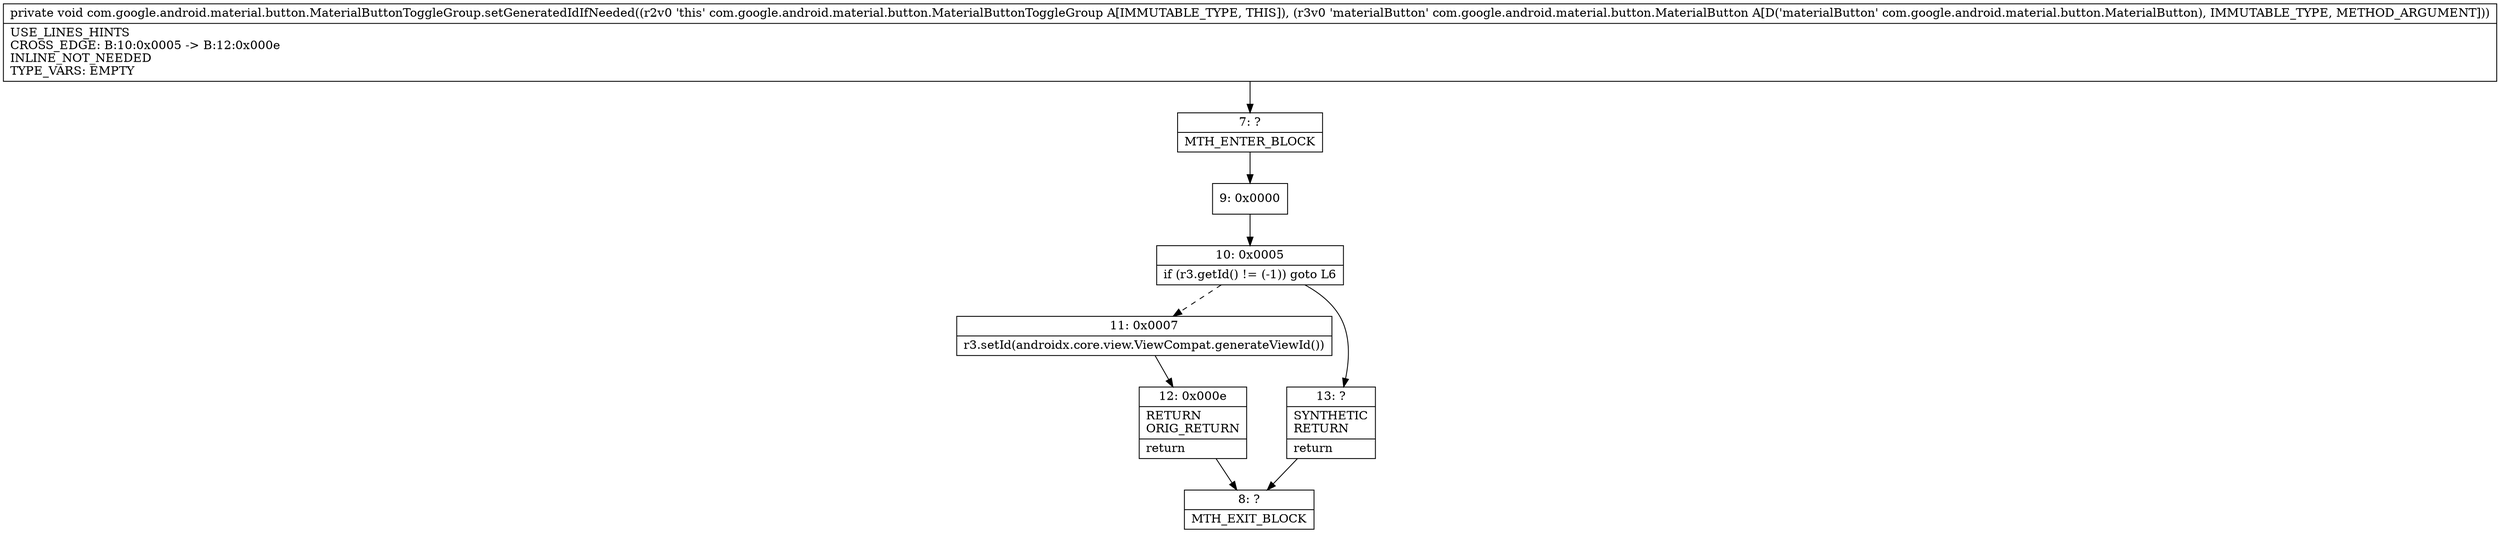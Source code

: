 digraph "CFG forcom.google.android.material.button.MaterialButtonToggleGroup.setGeneratedIdIfNeeded(Lcom\/google\/android\/material\/button\/MaterialButton;)V" {
Node_7 [shape=record,label="{7\:\ ?|MTH_ENTER_BLOCK\l}"];
Node_9 [shape=record,label="{9\:\ 0x0000}"];
Node_10 [shape=record,label="{10\:\ 0x0005|if (r3.getId() != (\-1)) goto L6\l}"];
Node_11 [shape=record,label="{11\:\ 0x0007|r3.setId(androidx.core.view.ViewCompat.generateViewId())\l}"];
Node_12 [shape=record,label="{12\:\ 0x000e|RETURN\lORIG_RETURN\l|return\l}"];
Node_8 [shape=record,label="{8\:\ ?|MTH_EXIT_BLOCK\l}"];
Node_13 [shape=record,label="{13\:\ ?|SYNTHETIC\lRETURN\l|return\l}"];
MethodNode[shape=record,label="{private void com.google.android.material.button.MaterialButtonToggleGroup.setGeneratedIdIfNeeded((r2v0 'this' com.google.android.material.button.MaterialButtonToggleGroup A[IMMUTABLE_TYPE, THIS]), (r3v0 'materialButton' com.google.android.material.button.MaterialButton A[D('materialButton' com.google.android.material.button.MaterialButton), IMMUTABLE_TYPE, METHOD_ARGUMENT]))  | USE_LINES_HINTS\lCROSS_EDGE: B:10:0x0005 \-\> B:12:0x000e\lINLINE_NOT_NEEDED\lTYPE_VARS: EMPTY\l}"];
MethodNode -> Node_7;Node_7 -> Node_9;
Node_9 -> Node_10;
Node_10 -> Node_11[style=dashed];
Node_10 -> Node_13;
Node_11 -> Node_12;
Node_12 -> Node_8;
Node_13 -> Node_8;
}

